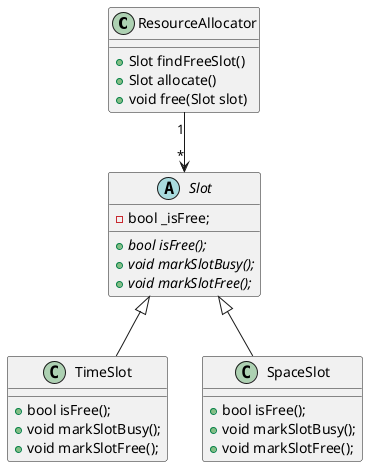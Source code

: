 @startuml OCPsolution
class ResourceAllocator {
    + Slot findFreeSlot()
    + Slot allocate()
    + void free(Slot slot)

}
abstract class Slot {
    - bool _isFree;
    + {abstract} bool isFree();
    + {abstract} void markSlotBusy();
    + {abstract} void markSlotFree();
}

class TimeSlot extends Slot {
    + bool isFree();
    + void markSlotBusy();
    + void markSlotFree();
}

class SpaceSlot extends Slot {
    + bool isFree();
    + void markSlotBusy();
    + void markSlotFree();
}

ResourceAllocator "1"-->"*" Slot

@enduml